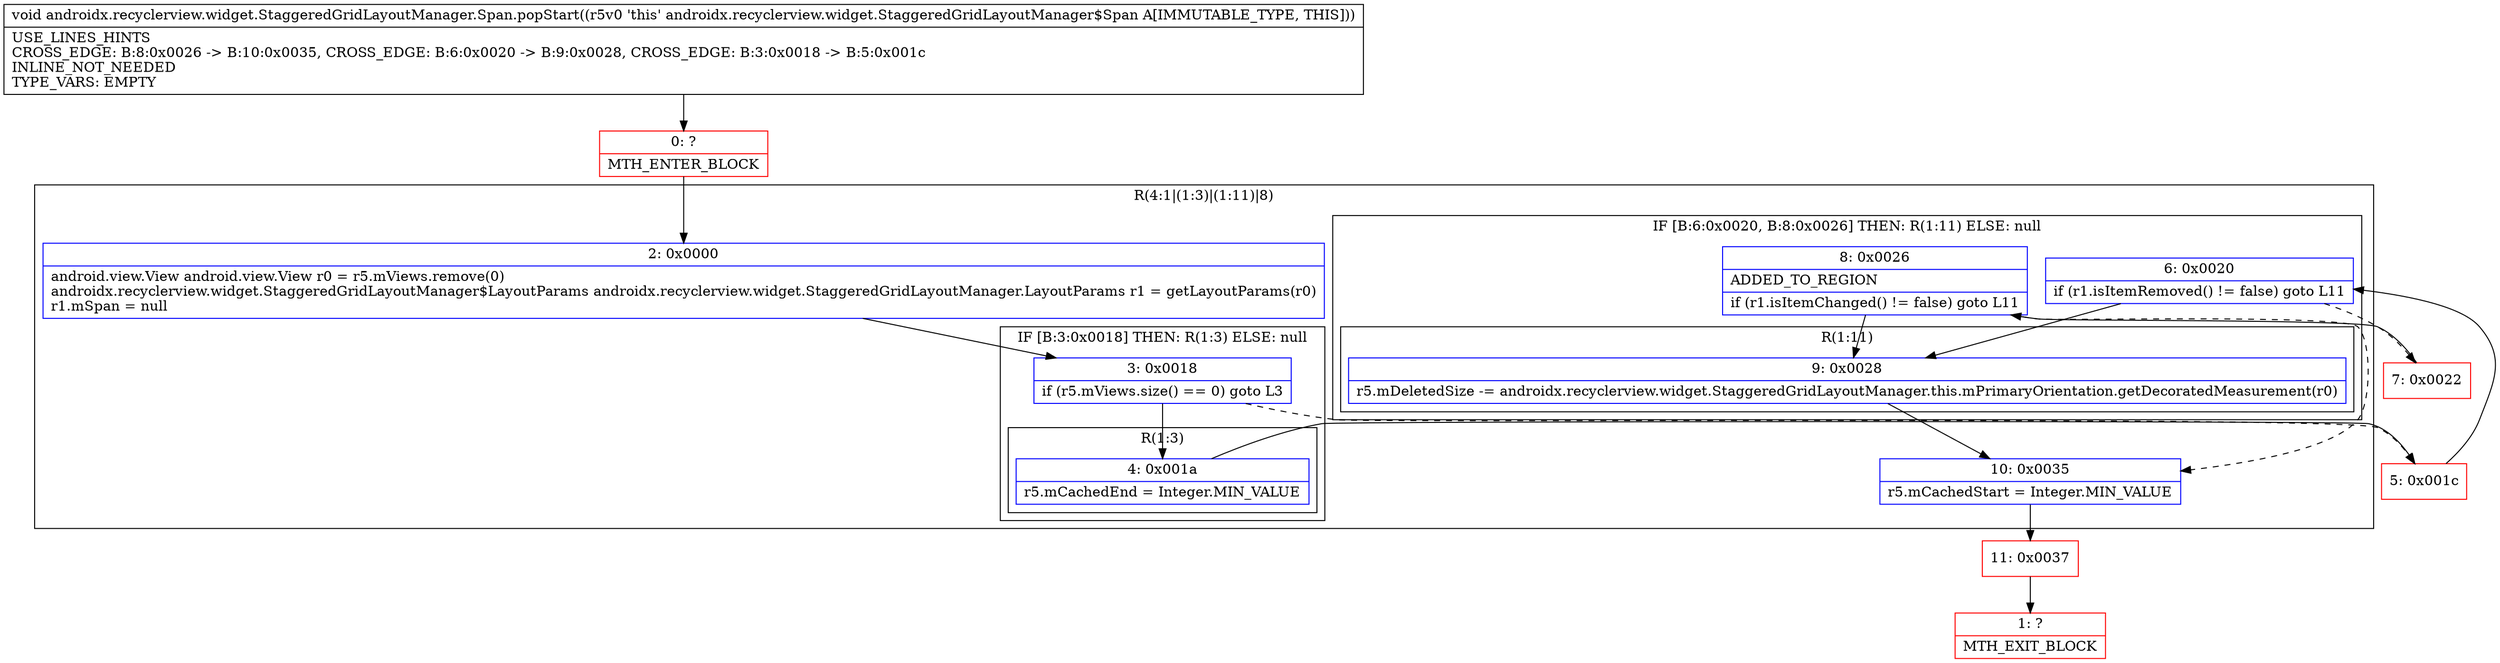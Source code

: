 digraph "CFG forandroidx.recyclerview.widget.StaggeredGridLayoutManager.Span.popStart()V" {
subgraph cluster_Region_509653034 {
label = "R(4:1|(1:3)|(1:11)|8)";
node [shape=record,color=blue];
Node_2 [shape=record,label="{2\:\ 0x0000|android.view.View android.view.View r0 = r5.mViews.remove(0)\landroidx.recyclerview.widget.StaggeredGridLayoutManager$LayoutParams androidx.recyclerview.widget.StaggeredGridLayoutManager.LayoutParams r1 = getLayoutParams(r0)\lr1.mSpan = null\l}"];
subgraph cluster_IfRegion_1820571801 {
label = "IF [B:3:0x0018] THEN: R(1:3) ELSE: null";
node [shape=record,color=blue];
Node_3 [shape=record,label="{3\:\ 0x0018|if (r5.mViews.size() == 0) goto L3\l}"];
subgraph cluster_Region_852023963 {
label = "R(1:3)";
node [shape=record,color=blue];
Node_4 [shape=record,label="{4\:\ 0x001a|r5.mCachedEnd = Integer.MIN_VALUE\l}"];
}
}
subgraph cluster_IfRegion_1344653536 {
label = "IF [B:6:0x0020, B:8:0x0026] THEN: R(1:11) ELSE: null";
node [shape=record,color=blue];
Node_6 [shape=record,label="{6\:\ 0x0020|if (r1.isItemRemoved() != false) goto L11\l}"];
Node_8 [shape=record,label="{8\:\ 0x0026|ADDED_TO_REGION\l|if (r1.isItemChanged() != false) goto L11\l}"];
subgraph cluster_Region_322751785 {
label = "R(1:11)";
node [shape=record,color=blue];
Node_9 [shape=record,label="{9\:\ 0x0028|r5.mDeletedSize \-= androidx.recyclerview.widget.StaggeredGridLayoutManager.this.mPrimaryOrientation.getDecoratedMeasurement(r0)\l}"];
}
}
Node_10 [shape=record,label="{10\:\ 0x0035|r5.mCachedStart = Integer.MIN_VALUE\l}"];
}
Node_0 [shape=record,color=red,label="{0\:\ ?|MTH_ENTER_BLOCK\l}"];
Node_5 [shape=record,color=red,label="{5\:\ 0x001c}"];
Node_7 [shape=record,color=red,label="{7\:\ 0x0022}"];
Node_11 [shape=record,color=red,label="{11\:\ 0x0037}"];
Node_1 [shape=record,color=red,label="{1\:\ ?|MTH_EXIT_BLOCK\l}"];
MethodNode[shape=record,label="{void androidx.recyclerview.widget.StaggeredGridLayoutManager.Span.popStart((r5v0 'this' androidx.recyclerview.widget.StaggeredGridLayoutManager$Span A[IMMUTABLE_TYPE, THIS]))  | USE_LINES_HINTS\lCROSS_EDGE: B:8:0x0026 \-\> B:10:0x0035, CROSS_EDGE: B:6:0x0020 \-\> B:9:0x0028, CROSS_EDGE: B:3:0x0018 \-\> B:5:0x001c\lINLINE_NOT_NEEDED\lTYPE_VARS: EMPTY\l}"];
MethodNode -> Node_0;Node_2 -> Node_3;
Node_3 -> Node_4;
Node_3 -> Node_5[style=dashed];
Node_4 -> Node_5;
Node_6 -> Node_7[style=dashed];
Node_6 -> Node_9;
Node_8 -> Node_9;
Node_8 -> Node_10[style=dashed];
Node_9 -> Node_10;
Node_10 -> Node_11;
Node_0 -> Node_2;
Node_5 -> Node_6;
Node_7 -> Node_8;
Node_11 -> Node_1;
}


